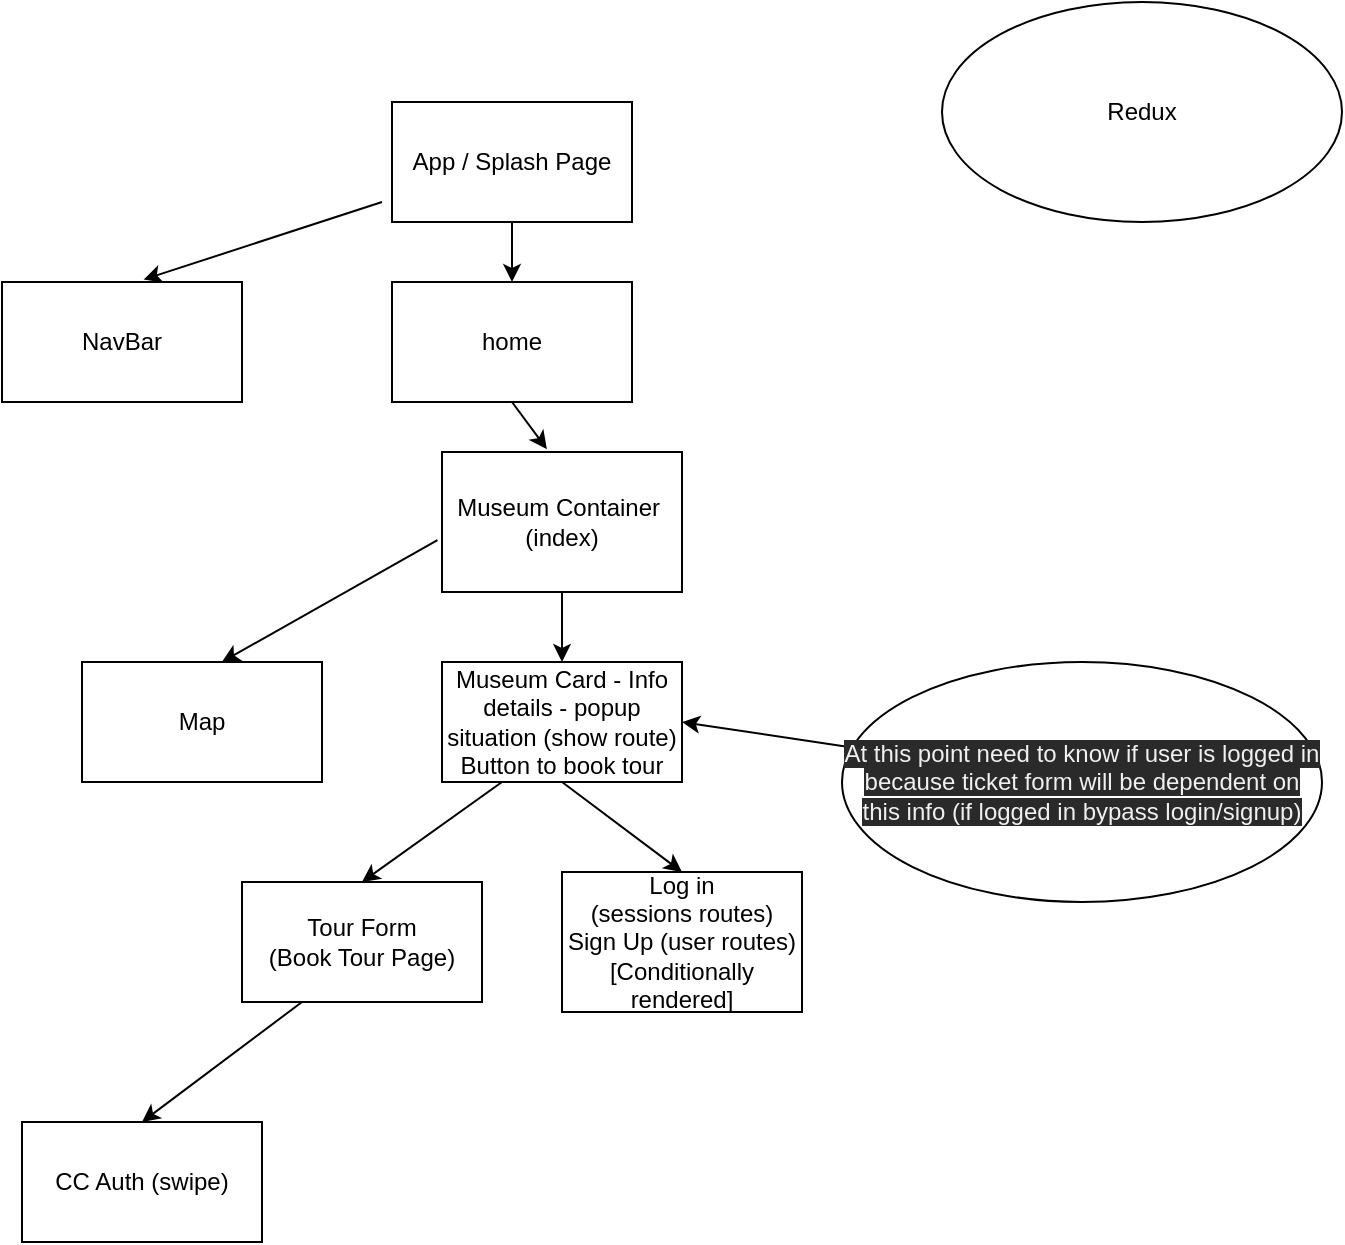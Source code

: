 <mxfile>
    <diagram id="dPox7XFFCTm7O2V6qvfQ" name="Page-1">
        <mxGraphModel dx="784" dy="545" grid="1" gridSize="10" guides="1" tooltips="1" connect="1" arrows="1" fold="1" page="1" pageScale="1" pageWidth="850" pageHeight="1100" math="0" shadow="0">
            <root>
                <mxCell id="0"/>
                <mxCell id="1" parent="0"/>
                <mxCell id="4" style="edgeStyle=none;html=1;exitX=0.5;exitY=1;exitDx=0;exitDy=0;entryX=0.5;entryY=0;entryDx=0;entryDy=0;" edge="1" parent="1" source="2" target="3">
                    <mxGeometry relative="1" as="geometry"/>
                </mxCell>
                <mxCell id="6" style="edgeStyle=none;html=1;entryX=0.59;entryY=-0.02;entryDx=0;entryDy=0;entryPerimeter=0;" edge="1" parent="1" target="5">
                    <mxGeometry relative="1" as="geometry">
                        <mxPoint x="360" y="120" as="sourcePoint"/>
                    </mxGeometry>
                </mxCell>
                <mxCell id="2" value="App / Splash Page" style="rounded=0;whiteSpace=wrap;html=1;" vertex="1" parent="1">
                    <mxGeometry x="365" y="70" width="120" height="60" as="geometry"/>
                </mxCell>
                <mxCell id="12" style="edgeStyle=none;html=1;entryX=0.583;entryY=0;entryDx=0;entryDy=0;entryPerimeter=0;exitX=-0.019;exitY=0.629;exitDx=0;exitDy=0;exitPerimeter=0;" edge="1" parent="1" source="11" target="10">
                    <mxGeometry relative="1" as="geometry"/>
                </mxCell>
                <mxCell id="13" style="edgeStyle=none;html=1;exitX=0.5;exitY=1;exitDx=0;exitDy=0;entryX=0.437;entryY=-0.02;entryDx=0;entryDy=0;entryPerimeter=0;" edge="1" parent="1" source="3" target="11">
                    <mxGeometry relative="1" as="geometry"/>
                </mxCell>
                <mxCell id="3" value="home" style="rounded=0;whiteSpace=wrap;html=1;" vertex="1" parent="1">
                    <mxGeometry x="365" y="160" width="120" height="60" as="geometry"/>
                </mxCell>
                <mxCell id="5" value="NavBar&lt;br&gt;" style="rounded=0;whiteSpace=wrap;html=1;" vertex="1" parent="1">
                    <mxGeometry x="170" y="160" width="120" height="60" as="geometry"/>
                </mxCell>
                <mxCell id="28" style="edgeStyle=none;html=1;exitX=0.25;exitY=1;exitDx=0;exitDy=0;entryX=0.5;entryY=0;entryDx=0;entryDy=0;" edge="1" parent="1" source="7" target="19">
                    <mxGeometry relative="1" as="geometry"/>
                </mxCell>
                <mxCell id="7" value="Tour Form&lt;br&gt;(Book Tour Page)" style="rounded=0;whiteSpace=wrap;html=1;" vertex="1" parent="1">
                    <mxGeometry x="290" y="460" width="120" height="60" as="geometry"/>
                </mxCell>
                <mxCell id="9" value="Log in&lt;br&gt;(sessions routes)&lt;br&gt;Sign Up (user routes)&lt;br&gt;[Conditionally rendered]" style="rounded=0;whiteSpace=wrap;html=1;" vertex="1" parent="1">
                    <mxGeometry x="450" y="455" width="120" height="70" as="geometry"/>
                </mxCell>
                <mxCell id="10" value="Map" style="rounded=0;whiteSpace=wrap;html=1;" vertex="1" parent="1">
                    <mxGeometry x="210" y="350" width="120" height="60" as="geometry"/>
                </mxCell>
                <mxCell id="15" style="edgeStyle=none;html=1;entryX=0.5;entryY=0;entryDx=0;entryDy=0;" edge="1" parent="1" source="11" target="14">
                    <mxGeometry relative="1" as="geometry"/>
                </mxCell>
                <mxCell id="11" value="Museum Container&amp;nbsp; (index)" style="rounded=0;whiteSpace=wrap;html=1;" vertex="1" parent="1">
                    <mxGeometry x="390" y="245" width="120" height="70" as="geometry"/>
                </mxCell>
                <mxCell id="27" style="edgeStyle=none;html=1;exitX=0.25;exitY=1;exitDx=0;exitDy=0;entryX=0.5;entryY=0;entryDx=0;entryDy=0;" edge="1" parent="1" source="14" target="7">
                    <mxGeometry relative="1" as="geometry"/>
                </mxCell>
                <mxCell id="29" style="edgeStyle=none;html=1;exitX=0.5;exitY=1;exitDx=0;exitDy=0;entryX=0.5;entryY=0;entryDx=0;entryDy=0;" edge="1" parent="1" source="14" target="9">
                    <mxGeometry relative="1" as="geometry"/>
                </mxCell>
                <mxCell id="14" value="Museum Card - Info details - popup situation (show route)&lt;br&gt;Button to book tour" style="rounded=0;whiteSpace=wrap;html=1;" vertex="1" parent="1">
                    <mxGeometry x="390" y="350" width="120" height="60" as="geometry"/>
                </mxCell>
                <mxCell id="19" value="CC Auth (swipe)" style="rounded=0;whiteSpace=wrap;html=1;" vertex="1" parent="1">
                    <mxGeometry x="180" y="580" width="120" height="60" as="geometry"/>
                </mxCell>
                <mxCell id="21" value="Redux" style="ellipse;whiteSpace=wrap;html=1;" vertex="1" parent="1">
                    <mxGeometry x="640" y="20" width="200" height="110" as="geometry"/>
                </mxCell>
                <mxCell id="24" style="edgeStyle=none;html=1;entryX=1;entryY=0.5;entryDx=0;entryDy=0;" edge="1" parent="1" source="25" target="14">
                    <mxGeometry relative="1" as="geometry">
                        <mxPoint x="275.791" y="481.428" as="sourcePoint"/>
                    </mxGeometry>
                </mxCell>
                <mxCell id="25" value="&lt;span style=&quot;color: rgb(240 , 240 , 240) ; font-family: &amp;#34;helvetica&amp;#34; ; font-size: 12px ; font-style: normal ; font-weight: 400 ; letter-spacing: normal ; text-align: center ; text-indent: 0px ; text-transform: none ; word-spacing: 0px ; background-color: rgb(42 , 42 , 42) ; display: inline ; float: none&quot;&gt;At this point need to know if user is logged in because ticket form will be dependent on this info (if logged in bypass login/signup)&lt;/span&gt;" style="ellipse;whiteSpace=wrap;html=1;" vertex="1" parent="1">
                    <mxGeometry x="590" y="350" width="240" height="120" as="geometry"/>
                </mxCell>
            </root>
        </mxGraphModel>
    </diagram>
</mxfile>